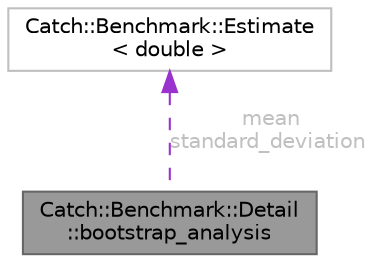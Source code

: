 digraph "Catch::Benchmark::Detail::bootstrap_analysis"
{
 // LATEX_PDF_SIZE
  bgcolor="transparent";
  edge [fontname=Helvetica,fontsize=10,labelfontname=Helvetica,labelfontsize=10];
  node [fontname=Helvetica,fontsize=10,shape=box,height=0.2,width=0.4];
  Node1 [id="Node000001",label="Catch::Benchmark::Detail\l::bootstrap_analysis",height=0.2,width=0.4,color="gray40", fillcolor="grey60", style="filled", fontcolor="black",tooltip=" "];
  Node2 -> Node1 [id="edge1_Node000001_Node000002",dir="back",color="darkorchid3",style="dashed",tooltip=" ",label=" mean\nstandard_deviation",fontcolor="grey" ];
  Node2 [id="Node000002",label="Catch::Benchmark::Estimate\l\< double \>",height=0.2,width=0.4,color="grey75", fillcolor="white", style="filled",URL="$structCatch_1_1Benchmark_1_1Estimate.html",tooltip=" "];
}
